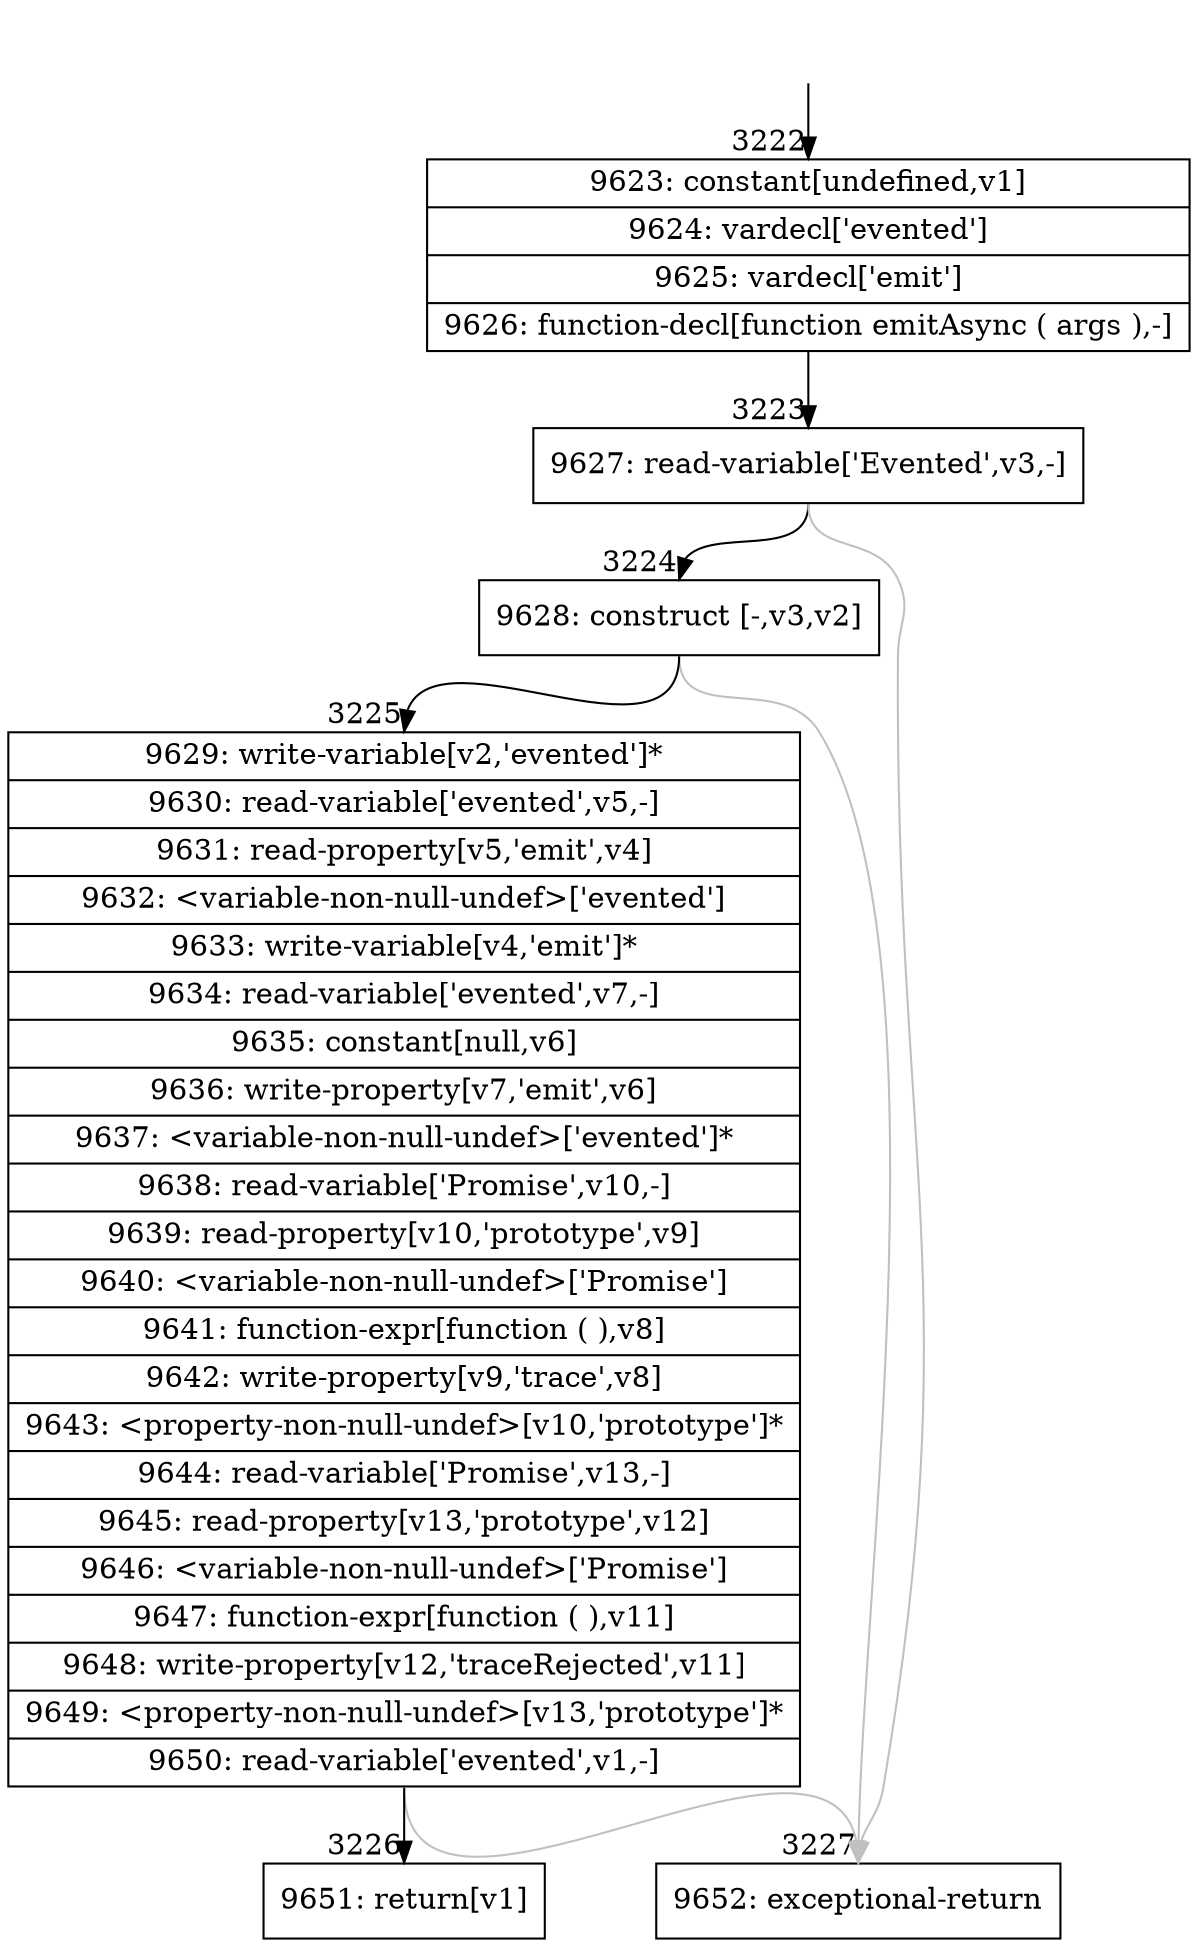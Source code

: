 digraph {
rankdir="TD"
BB_entry194[shape=none,label=""];
BB_entry194 -> BB3222 [tailport=s, headport=n, headlabel="    3222"]
BB3222 [shape=record label="{9623: constant[undefined,v1]|9624: vardecl['evented']|9625: vardecl['emit']|9626: function-decl[function emitAsync ( args ),-]}" ] 
BB3222 -> BB3223 [tailport=s, headport=n, headlabel="      3223"]
BB3223 [shape=record label="{9627: read-variable['Evented',v3,-]}" ] 
BB3223 -> BB3224 [tailport=s, headport=n, headlabel="      3224"]
BB3223 -> BB3227 [tailport=s, headport=n, color=gray, headlabel="      3227"]
BB3224 [shape=record label="{9628: construct [-,v3,v2]}" ] 
BB3224 -> BB3225 [tailport=s, headport=n, headlabel="      3225"]
BB3224 -> BB3227 [tailport=s, headport=n, color=gray]
BB3225 [shape=record label="{9629: write-variable[v2,'evented']*|9630: read-variable['evented',v5,-]|9631: read-property[v5,'emit',v4]|9632: \<variable-non-null-undef\>['evented']|9633: write-variable[v4,'emit']*|9634: read-variable['evented',v7,-]|9635: constant[null,v6]|9636: write-property[v7,'emit',v6]|9637: \<variable-non-null-undef\>['evented']*|9638: read-variable['Promise',v10,-]|9639: read-property[v10,'prototype',v9]|9640: \<variable-non-null-undef\>['Promise']|9641: function-expr[function ( ),v8]|9642: write-property[v9,'trace',v8]|9643: \<property-non-null-undef\>[v10,'prototype']*|9644: read-variable['Promise',v13,-]|9645: read-property[v13,'prototype',v12]|9646: \<variable-non-null-undef\>['Promise']|9647: function-expr[function ( ),v11]|9648: write-property[v12,'traceRejected',v11]|9649: \<property-non-null-undef\>[v13,'prototype']*|9650: read-variable['evented',v1,-]}" ] 
BB3225 -> BB3226 [tailport=s, headport=n, headlabel="      3226"]
BB3225 -> BB3227 [tailport=s, headport=n, color=gray]
BB3226 [shape=record label="{9651: return[v1]}" ] 
BB3227 [shape=record label="{9652: exceptional-return}" ] 
//#$~ 3585
}
